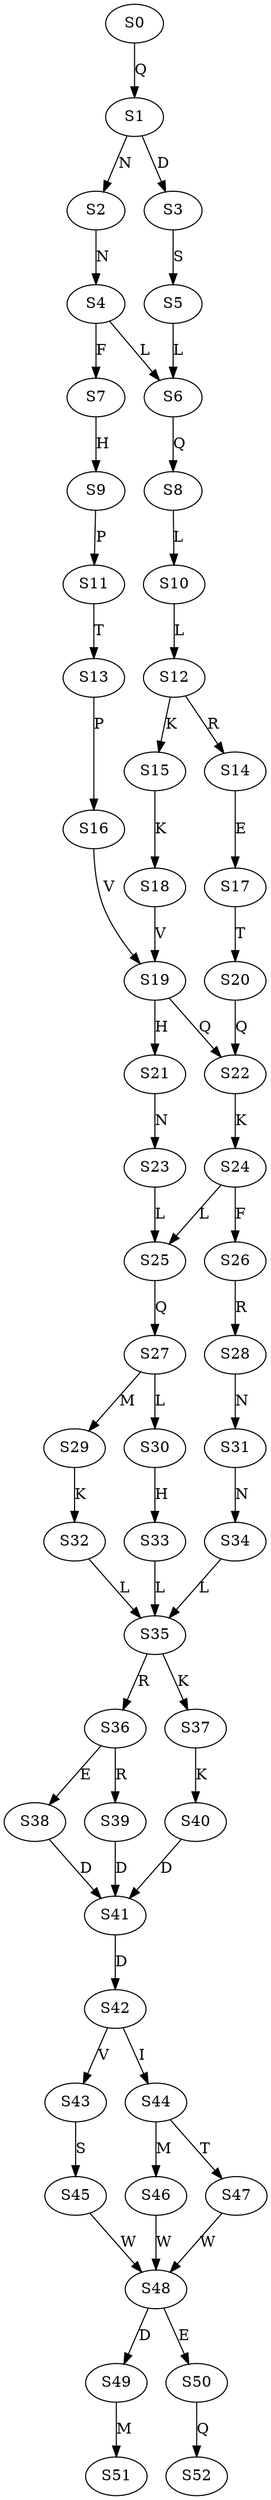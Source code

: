strict digraph  {
	S0 -> S1 [ label = Q ];
	S1 -> S2 [ label = N ];
	S1 -> S3 [ label = D ];
	S2 -> S4 [ label = N ];
	S3 -> S5 [ label = S ];
	S4 -> S6 [ label = L ];
	S4 -> S7 [ label = F ];
	S5 -> S6 [ label = L ];
	S6 -> S8 [ label = Q ];
	S7 -> S9 [ label = H ];
	S8 -> S10 [ label = L ];
	S9 -> S11 [ label = P ];
	S10 -> S12 [ label = L ];
	S11 -> S13 [ label = T ];
	S12 -> S14 [ label = R ];
	S12 -> S15 [ label = K ];
	S13 -> S16 [ label = P ];
	S14 -> S17 [ label = E ];
	S15 -> S18 [ label = K ];
	S16 -> S19 [ label = V ];
	S17 -> S20 [ label = T ];
	S18 -> S19 [ label = V ];
	S19 -> S21 [ label = H ];
	S19 -> S22 [ label = Q ];
	S20 -> S22 [ label = Q ];
	S21 -> S23 [ label = N ];
	S22 -> S24 [ label = K ];
	S23 -> S25 [ label = L ];
	S24 -> S26 [ label = F ];
	S24 -> S25 [ label = L ];
	S25 -> S27 [ label = Q ];
	S26 -> S28 [ label = R ];
	S27 -> S29 [ label = M ];
	S27 -> S30 [ label = L ];
	S28 -> S31 [ label = N ];
	S29 -> S32 [ label = K ];
	S30 -> S33 [ label = H ];
	S31 -> S34 [ label = N ];
	S32 -> S35 [ label = L ];
	S33 -> S35 [ label = L ];
	S34 -> S35 [ label = L ];
	S35 -> S36 [ label = R ];
	S35 -> S37 [ label = K ];
	S36 -> S38 [ label = E ];
	S36 -> S39 [ label = R ];
	S37 -> S40 [ label = K ];
	S38 -> S41 [ label = D ];
	S39 -> S41 [ label = D ];
	S40 -> S41 [ label = D ];
	S41 -> S42 [ label = D ];
	S42 -> S43 [ label = V ];
	S42 -> S44 [ label = I ];
	S43 -> S45 [ label = S ];
	S44 -> S46 [ label = M ];
	S44 -> S47 [ label = T ];
	S45 -> S48 [ label = W ];
	S46 -> S48 [ label = W ];
	S47 -> S48 [ label = W ];
	S48 -> S49 [ label = D ];
	S48 -> S50 [ label = E ];
	S49 -> S51 [ label = M ];
	S50 -> S52 [ label = Q ];
}
